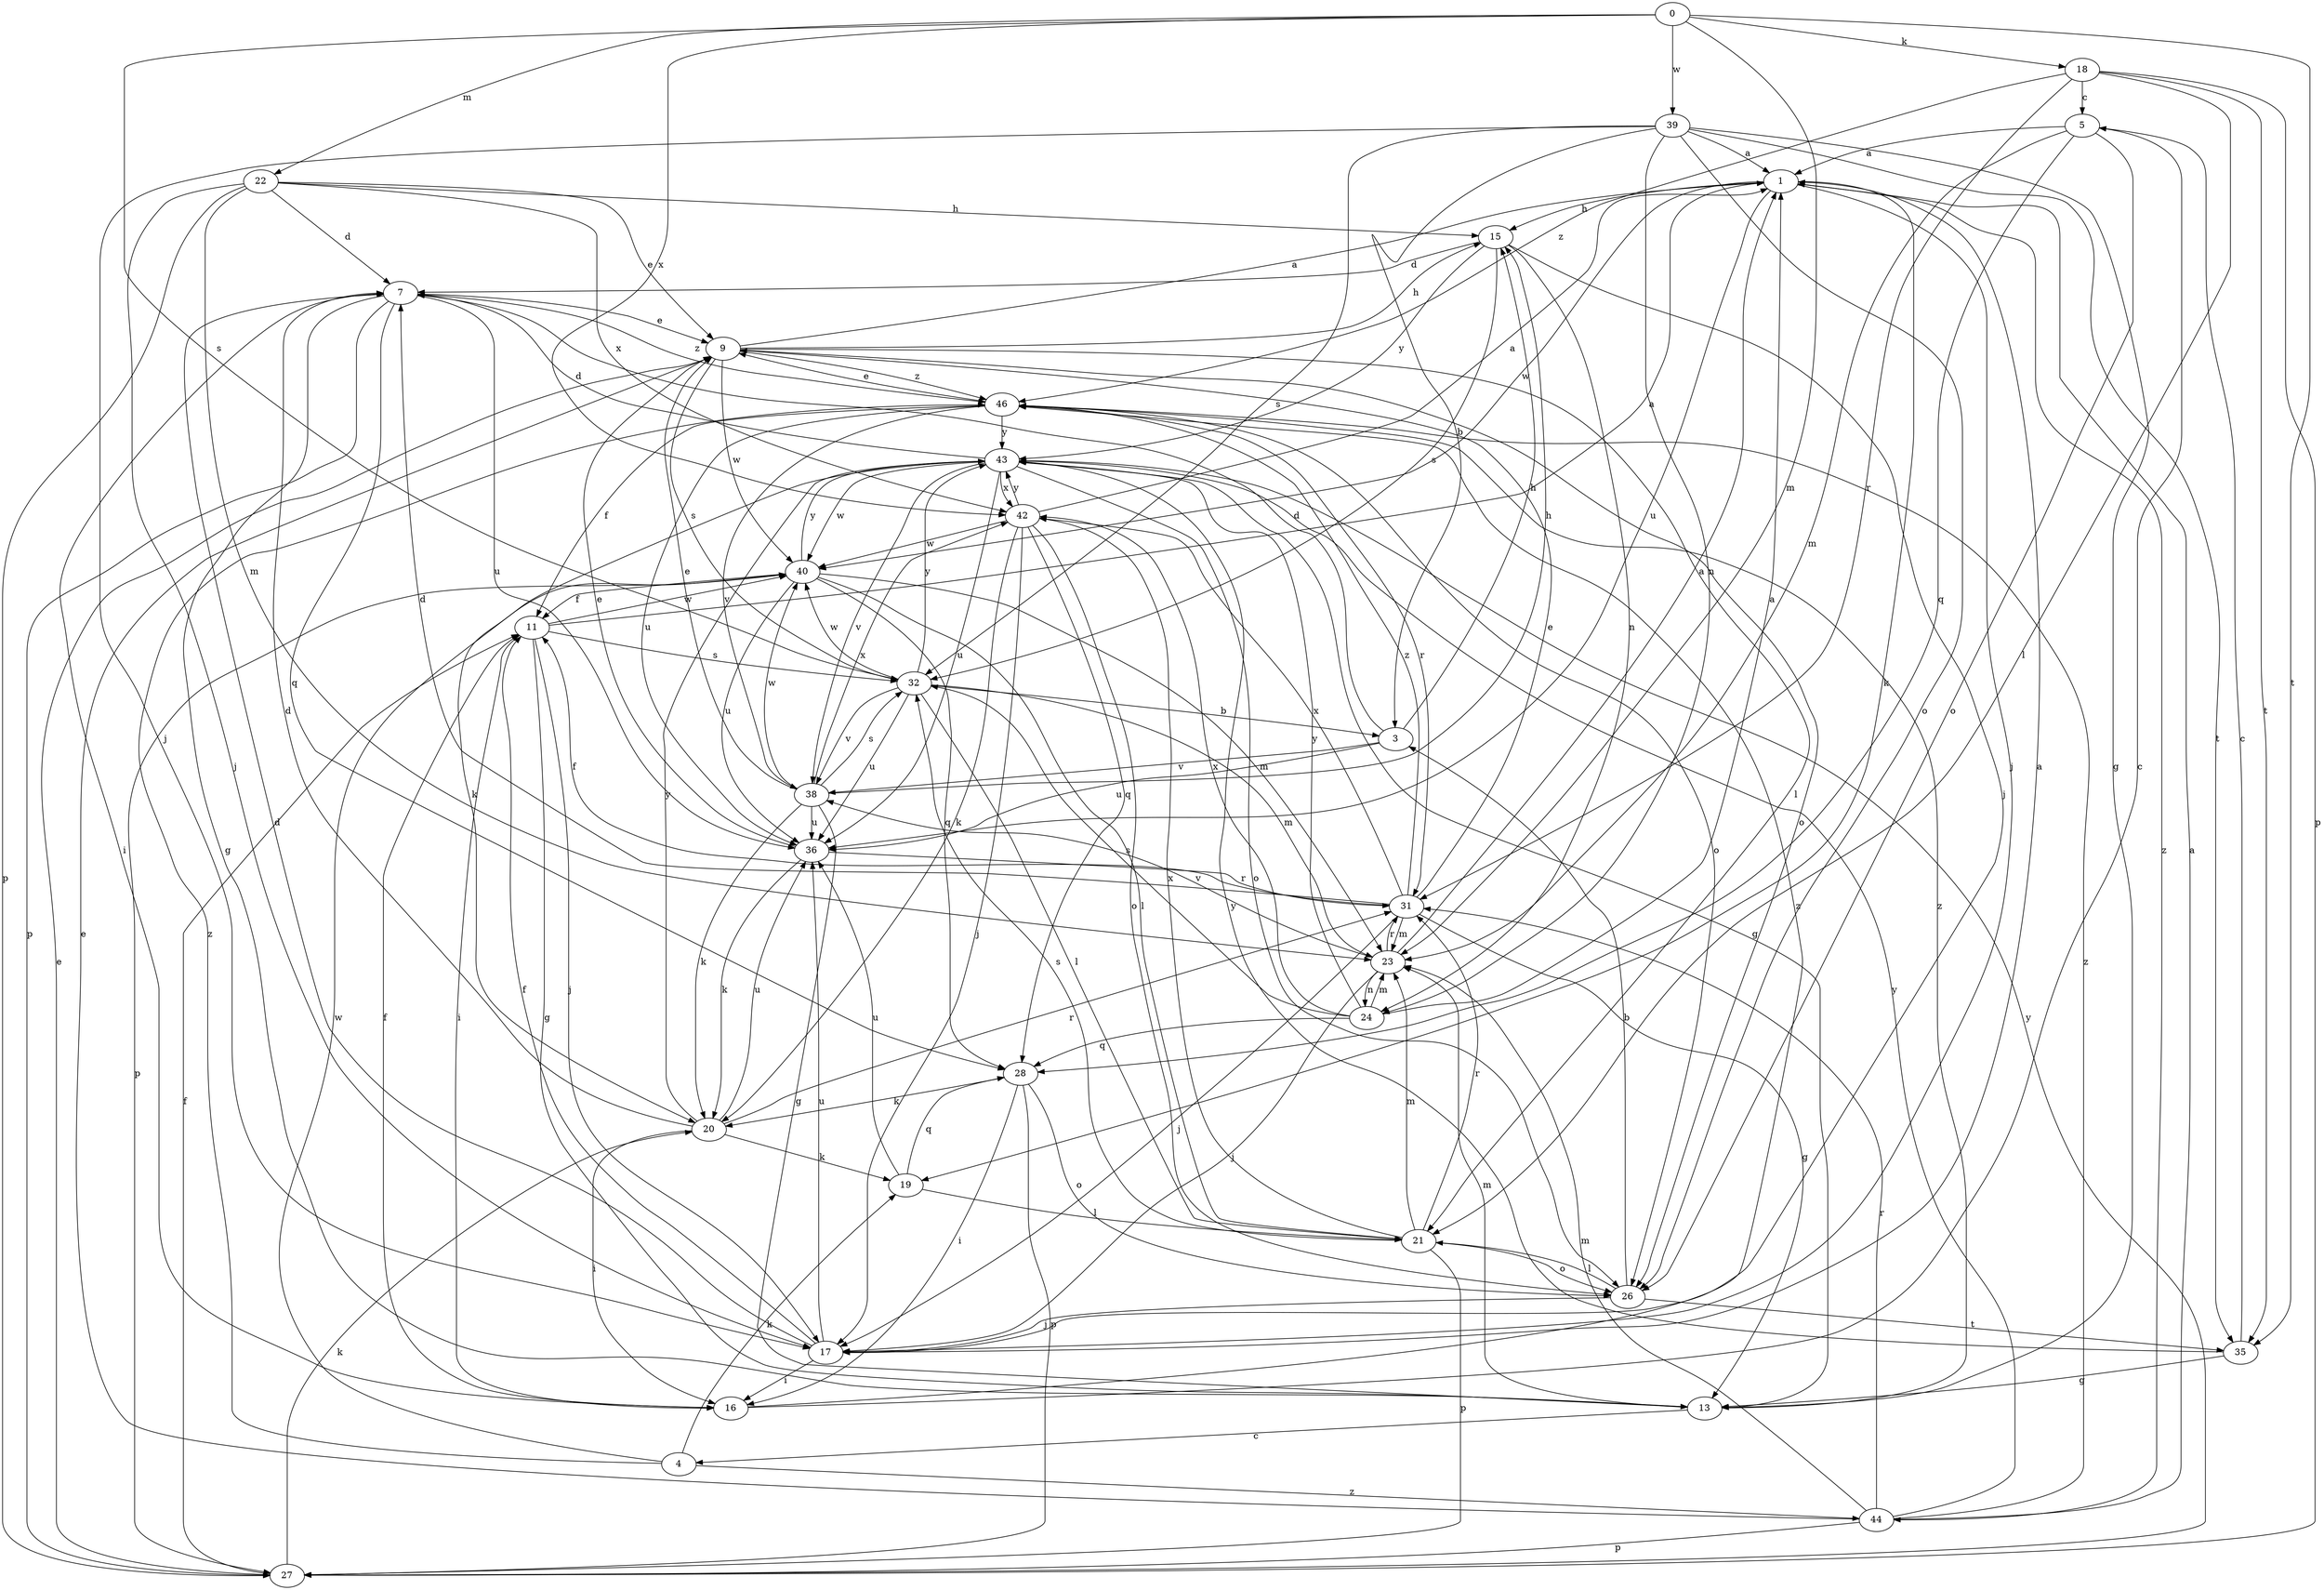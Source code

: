strict digraph  {
0;
1;
3;
4;
5;
7;
9;
11;
13;
15;
16;
17;
18;
19;
20;
21;
22;
23;
24;
26;
27;
28;
31;
32;
35;
36;
38;
39;
40;
42;
43;
44;
46;
0 -> 18  [label=k];
0 -> 22  [label=m];
0 -> 23  [label=m];
0 -> 32  [label=s];
0 -> 35  [label=t];
0 -> 39  [label=w];
0 -> 42  [label=x];
1 -> 15  [label=h];
1 -> 17  [label=j];
1 -> 19  [label=k];
1 -> 36  [label=u];
1 -> 40  [label=w];
1 -> 44  [label=z];
3 -> 7  [label=d];
3 -> 15  [label=h];
3 -> 36  [label=u];
3 -> 38  [label=v];
4 -> 19  [label=k];
4 -> 40  [label=w];
4 -> 44  [label=z];
4 -> 46  [label=z];
5 -> 1  [label=a];
5 -> 23  [label=m];
5 -> 26  [label=o];
5 -> 28  [label=q];
7 -> 9  [label=e];
7 -> 13  [label=g];
7 -> 16  [label=i];
7 -> 27  [label=p];
7 -> 28  [label=q];
7 -> 36  [label=u];
7 -> 46  [label=z];
9 -> 1  [label=a];
9 -> 15  [label=h];
9 -> 21  [label=l];
9 -> 26  [label=o];
9 -> 32  [label=s];
9 -> 40  [label=w];
9 -> 46  [label=z];
11 -> 1  [label=a];
11 -> 13  [label=g];
11 -> 16  [label=i];
11 -> 17  [label=j];
11 -> 32  [label=s];
11 -> 40  [label=w];
13 -> 4  [label=c];
13 -> 23  [label=m];
13 -> 46  [label=z];
15 -> 7  [label=d];
15 -> 17  [label=j];
15 -> 24  [label=n];
15 -> 32  [label=s];
15 -> 43  [label=y];
16 -> 5  [label=c];
16 -> 11  [label=f];
16 -> 46  [label=z];
17 -> 1  [label=a];
17 -> 7  [label=d];
17 -> 11  [label=f];
17 -> 16  [label=i];
17 -> 36  [label=u];
18 -> 5  [label=c];
18 -> 21  [label=l];
18 -> 27  [label=p];
18 -> 31  [label=r];
18 -> 35  [label=t];
18 -> 46  [label=z];
19 -> 21  [label=l];
19 -> 28  [label=q];
19 -> 36  [label=u];
20 -> 7  [label=d];
20 -> 16  [label=i];
20 -> 19  [label=k];
20 -> 31  [label=r];
20 -> 36  [label=u];
20 -> 43  [label=y];
21 -> 23  [label=m];
21 -> 26  [label=o];
21 -> 27  [label=p];
21 -> 31  [label=r];
21 -> 32  [label=s];
21 -> 42  [label=x];
22 -> 7  [label=d];
22 -> 9  [label=e];
22 -> 15  [label=h];
22 -> 17  [label=j];
22 -> 23  [label=m];
22 -> 27  [label=p];
22 -> 42  [label=x];
23 -> 1  [label=a];
23 -> 17  [label=j];
23 -> 24  [label=n];
23 -> 31  [label=r];
23 -> 38  [label=v];
24 -> 1  [label=a];
24 -> 23  [label=m];
24 -> 28  [label=q];
24 -> 32  [label=s];
24 -> 42  [label=x];
24 -> 43  [label=y];
26 -> 3  [label=b];
26 -> 17  [label=j];
26 -> 21  [label=l];
26 -> 35  [label=t];
27 -> 9  [label=e];
27 -> 11  [label=f];
27 -> 20  [label=k];
27 -> 43  [label=y];
28 -> 16  [label=i];
28 -> 20  [label=k];
28 -> 26  [label=o];
28 -> 27  [label=p];
31 -> 7  [label=d];
31 -> 9  [label=e];
31 -> 11  [label=f];
31 -> 13  [label=g];
31 -> 17  [label=j];
31 -> 23  [label=m];
31 -> 42  [label=x];
31 -> 46  [label=z];
32 -> 3  [label=b];
32 -> 21  [label=l];
32 -> 23  [label=m];
32 -> 36  [label=u];
32 -> 38  [label=v];
32 -> 40  [label=w];
32 -> 43  [label=y];
35 -> 5  [label=c];
35 -> 13  [label=g];
35 -> 43  [label=y];
36 -> 9  [label=e];
36 -> 20  [label=k];
36 -> 31  [label=r];
38 -> 9  [label=e];
38 -> 13  [label=g];
38 -> 15  [label=h];
38 -> 20  [label=k];
38 -> 32  [label=s];
38 -> 36  [label=u];
38 -> 40  [label=w];
38 -> 42  [label=x];
39 -> 1  [label=a];
39 -> 3  [label=b];
39 -> 13  [label=g];
39 -> 17  [label=j];
39 -> 24  [label=n];
39 -> 26  [label=o];
39 -> 32  [label=s];
39 -> 35  [label=t];
40 -> 11  [label=f];
40 -> 21  [label=l];
40 -> 23  [label=m];
40 -> 27  [label=p];
40 -> 28  [label=q];
40 -> 36  [label=u];
40 -> 43  [label=y];
42 -> 1  [label=a];
42 -> 17  [label=j];
42 -> 20  [label=k];
42 -> 26  [label=o];
42 -> 28  [label=q];
42 -> 40  [label=w];
42 -> 43  [label=y];
43 -> 7  [label=d];
43 -> 13  [label=g];
43 -> 20  [label=k];
43 -> 26  [label=o];
43 -> 36  [label=u];
43 -> 38  [label=v];
43 -> 40  [label=w];
43 -> 42  [label=x];
44 -> 1  [label=a];
44 -> 9  [label=e];
44 -> 23  [label=m];
44 -> 27  [label=p];
44 -> 31  [label=r];
44 -> 43  [label=y];
44 -> 46  [label=z];
46 -> 9  [label=e];
46 -> 11  [label=f];
46 -> 26  [label=o];
46 -> 31  [label=r];
46 -> 36  [label=u];
46 -> 38  [label=v];
46 -> 43  [label=y];
}
